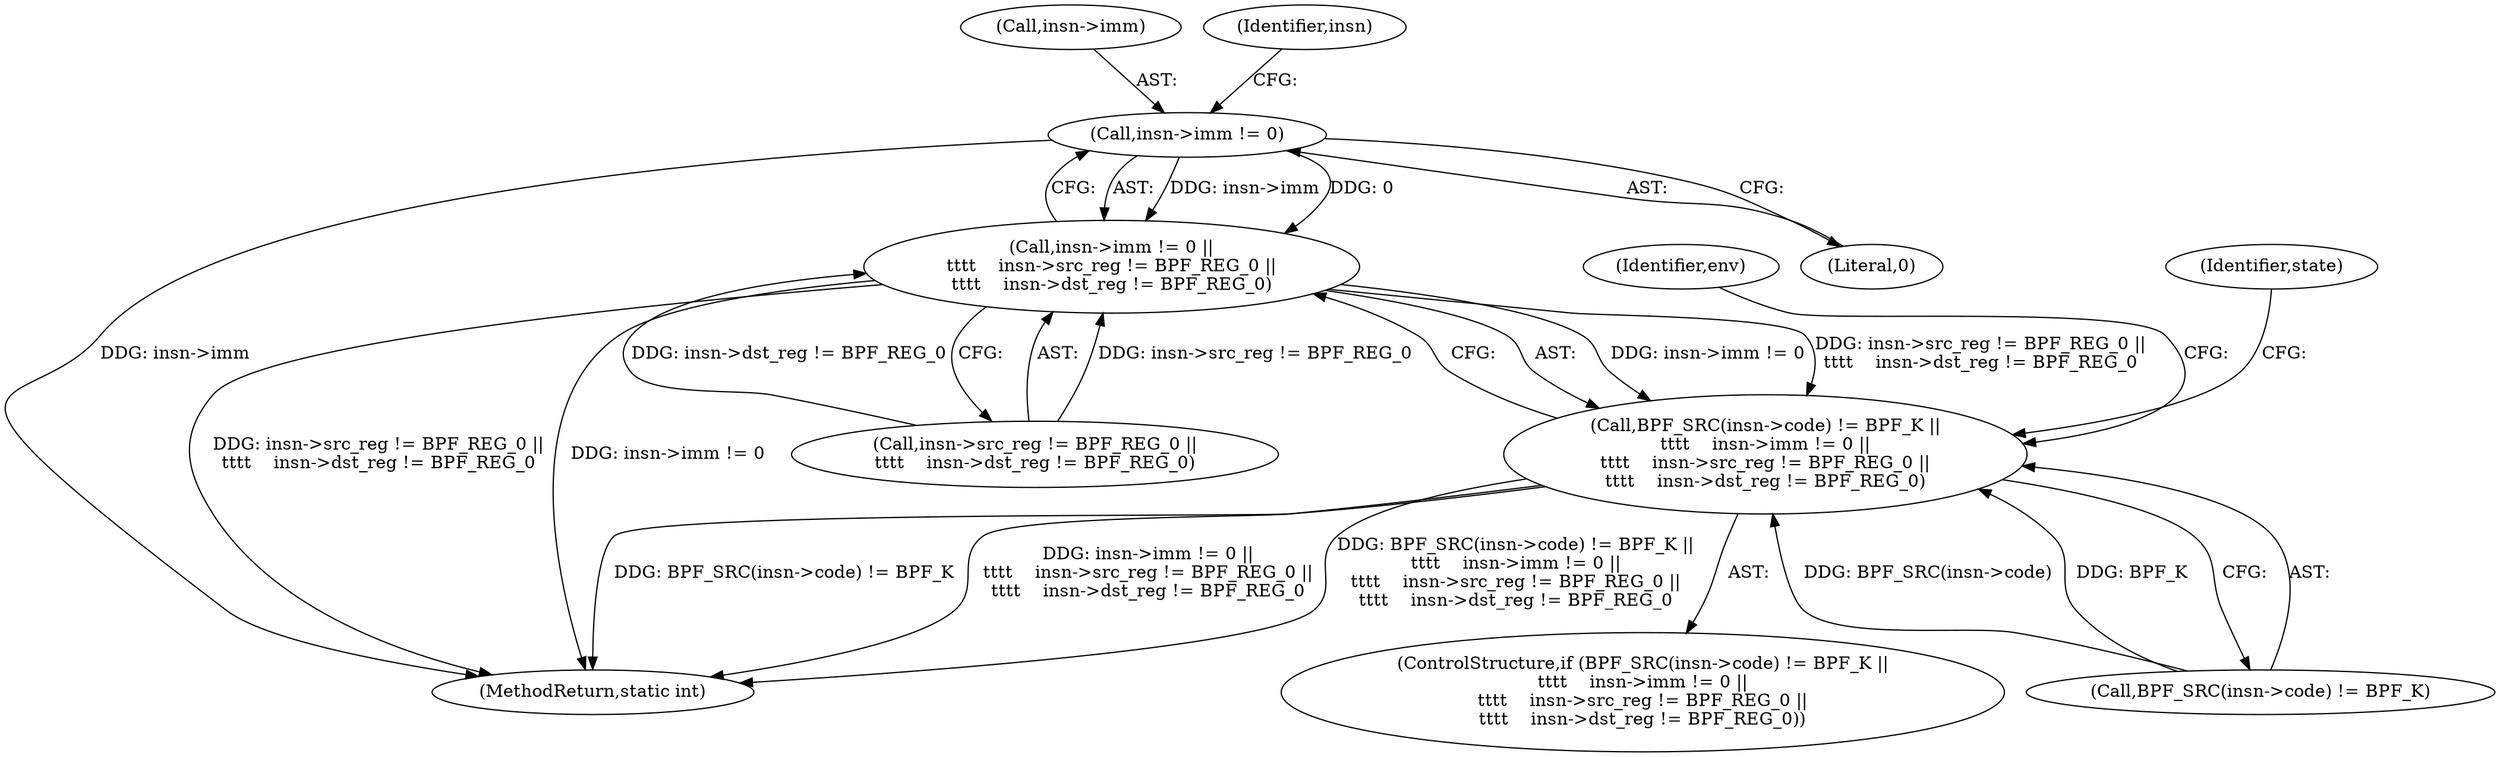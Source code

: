 digraph "0_linux_979d63d50c0c0f7bc537bf821e056cc9fe5abd38_2@pointer" {
"1000888" [label="(Call,insn->imm != 0)"];
"1000887" [label="(Call,insn->imm != 0 ||\n\t\t\t\t    insn->src_reg != BPF_REG_0 ||\n\t\t\t\t    insn->dst_reg != BPF_REG_0)"];
"1000880" [label="(Call,BPF_SRC(insn->code) != BPF_K ||\n\t\t\t\t    insn->imm != 0 ||\n\t\t\t\t    insn->src_reg != BPF_REG_0 ||\n\t\t\t\t    insn->dst_reg != BPF_REG_0)"];
"1000889" [label="(Call,insn->imm)"];
"1000892" [label="(Literal,0)"];
"1000888" [label="(Call,insn->imm != 0)"];
"1000881" [label="(Call,BPF_SRC(insn->code) != BPF_K)"];
"1000913" [label="(Identifier,state)"];
"1001153" [label="(MethodReturn,static int)"];
"1000879" [label="(ControlStructure,if (BPF_SRC(insn->code) != BPF_K ||\n\t\t\t\t    insn->imm != 0 ||\n\t\t\t\t    insn->src_reg != BPF_REG_0 ||\n\t\t\t\t    insn->dst_reg != BPF_REG_0))"];
"1000880" [label="(Call,BPF_SRC(insn->code) != BPF_K ||\n\t\t\t\t    insn->imm != 0 ||\n\t\t\t\t    insn->src_reg != BPF_REG_0 ||\n\t\t\t\t    insn->dst_reg != BPF_REG_0)"];
"1000893" [label="(Call,insn->src_reg != BPF_REG_0 ||\n\t\t\t\t    insn->dst_reg != BPF_REG_0)"];
"1000896" [label="(Identifier,insn)"];
"1000906" [label="(Identifier,env)"];
"1000887" [label="(Call,insn->imm != 0 ||\n\t\t\t\t    insn->src_reg != BPF_REG_0 ||\n\t\t\t\t    insn->dst_reg != BPF_REG_0)"];
"1000888" -> "1000887"  [label="AST: "];
"1000888" -> "1000892"  [label="CFG: "];
"1000889" -> "1000888"  [label="AST: "];
"1000892" -> "1000888"  [label="AST: "];
"1000896" -> "1000888"  [label="CFG: "];
"1000887" -> "1000888"  [label="CFG: "];
"1000888" -> "1001153"  [label="DDG: insn->imm"];
"1000888" -> "1000887"  [label="DDG: insn->imm"];
"1000888" -> "1000887"  [label="DDG: 0"];
"1000887" -> "1000880"  [label="AST: "];
"1000887" -> "1000893"  [label="CFG: "];
"1000893" -> "1000887"  [label="AST: "];
"1000880" -> "1000887"  [label="CFG: "];
"1000887" -> "1001153"  [label="DDG: insn->src_reg != BPF_REG_0 ||\n\t\t\t\t    insn->dst_reg != BPF_REG_0"];
"1000887" -> "1001153"  [label="DDG: insn->imm != 0"];
"1000887" -> "1000880"  [label="DDG: insn->imm != 0"];
"1000887" -> "1000880"  [label="DDG: insn->src_reg != BPF_REG_0 ||\n\t\t\t\t    insn->dst_reg != BPF_REG_0"];
"1000893" -> "1000887"  [label="DDG: insn->src_reg != BPF_REG_0"];
"1000893" -> "1000887"  [label="DDG: insn->dst_reg != BPF_REG_0"];
"1000880" -> "1000879"  [label="AST: "];
"1000880" -> "1000881"  [label="CFG: "];
"1000881" -> "1000880"  [label="AST: "];
"1000906" -> "1000880"  [label="CFG: "];
"1000913" -> "1000880"  [label="CFG: "];
"1000880" -> "1001153"  [label="DDG: BPF_SRC(insn->code) != BPF_K"];
"1000880" -> "1001153"  [label="DDG: insn->imm != 0 ||\n\t\t\t\t    insn->src_reg != BPF_REG_0 ||\n\t\t\t\t    insn->dst_reg != BPF_REG_0"];
"1000880" -> "1001153"  [label="DDG: BPF_SRC(insn->code) != BPF_K ||\n\t\t\t\t    insn->imm != 0 ||\n\t\t\t\t    insn->src_reg != BPF_REG_0 ||\n\t\t\t\t    insn->dst_reg != BPF_REG_0"];
"1000881" -> "1000880"  [label="DDG: BPF_SRC(insn->code)"];
"1000881" -> "1000880"  [label="DDG: BPF_K"];
}
